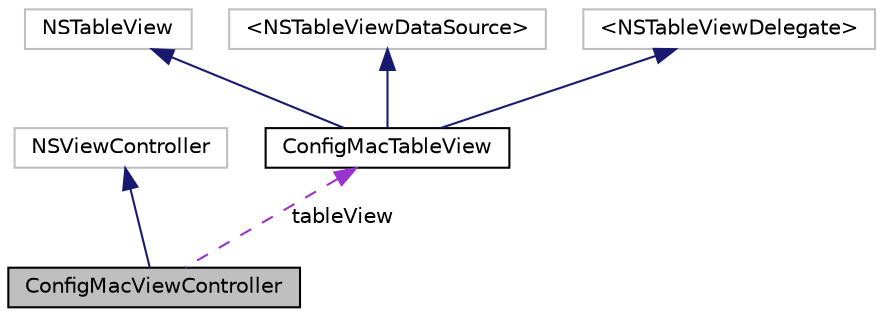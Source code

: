 digraph "ConfigMacViewController"
{
  edge [fontname="Helvetica",fontsize="10",labelfontname="Helvetica",labelfontsize="10"];
  node [fontname="Helvetica",fontsize="10",shape=record];
  Node2 [label="ConfigMacViewController",height=0.2,width=0.4,color="black", fillcolor="grey75", style="filled", fontcolor="black"];
  Node3 -> Node2 [dir="back",color="midnightblue",fontsize="10",style="solid",fontname="Helvetica"];
  Node3 [label="NSViewController",height=0.2,width=0.4,color="grey75", fillcolor="white", style="filled"];
  Node4 -> Node2 [dir="back",color="darkorchid3",fontsize="10",style="dashed",label=" tableView" ,fontname="Helvetica"];
  Node4 [label="ConfigMacTableView",height=0.2,width=0.4,color="black", fillcolor="white", style="filled",URL="$interfaceConfigMacTableView.html",tooltip="A list of commands. "];
  Node5 -> Node4 [dir="back",color="midnightblue",fontsize="10",style="solid",fontname="Helvetica"];
  Node5 [label="NSTableView",height=0.2,width=0.4,color="grey75", fillcolor="white", style="filled"];
  Node6 -> Node4 [dir="back",color="midnightblue",fontsize="10",style="solid",fontname="Helvetica"];
  Node6 [label="\<NSTableViewDataSource\>",height=0.2,width=0.4,color="grey75", fillcolor="white", style="filled"];
  Node7 -> Node4 [dir="back",color="midnightblue",fontsize="10",style="solid",fontname="Helvetica"];
  Node7 [label="\<NSTableViewDelegate\>",height=0.2,width=0.4,color="grey75", fillcolor="white", style="filled"];
}
